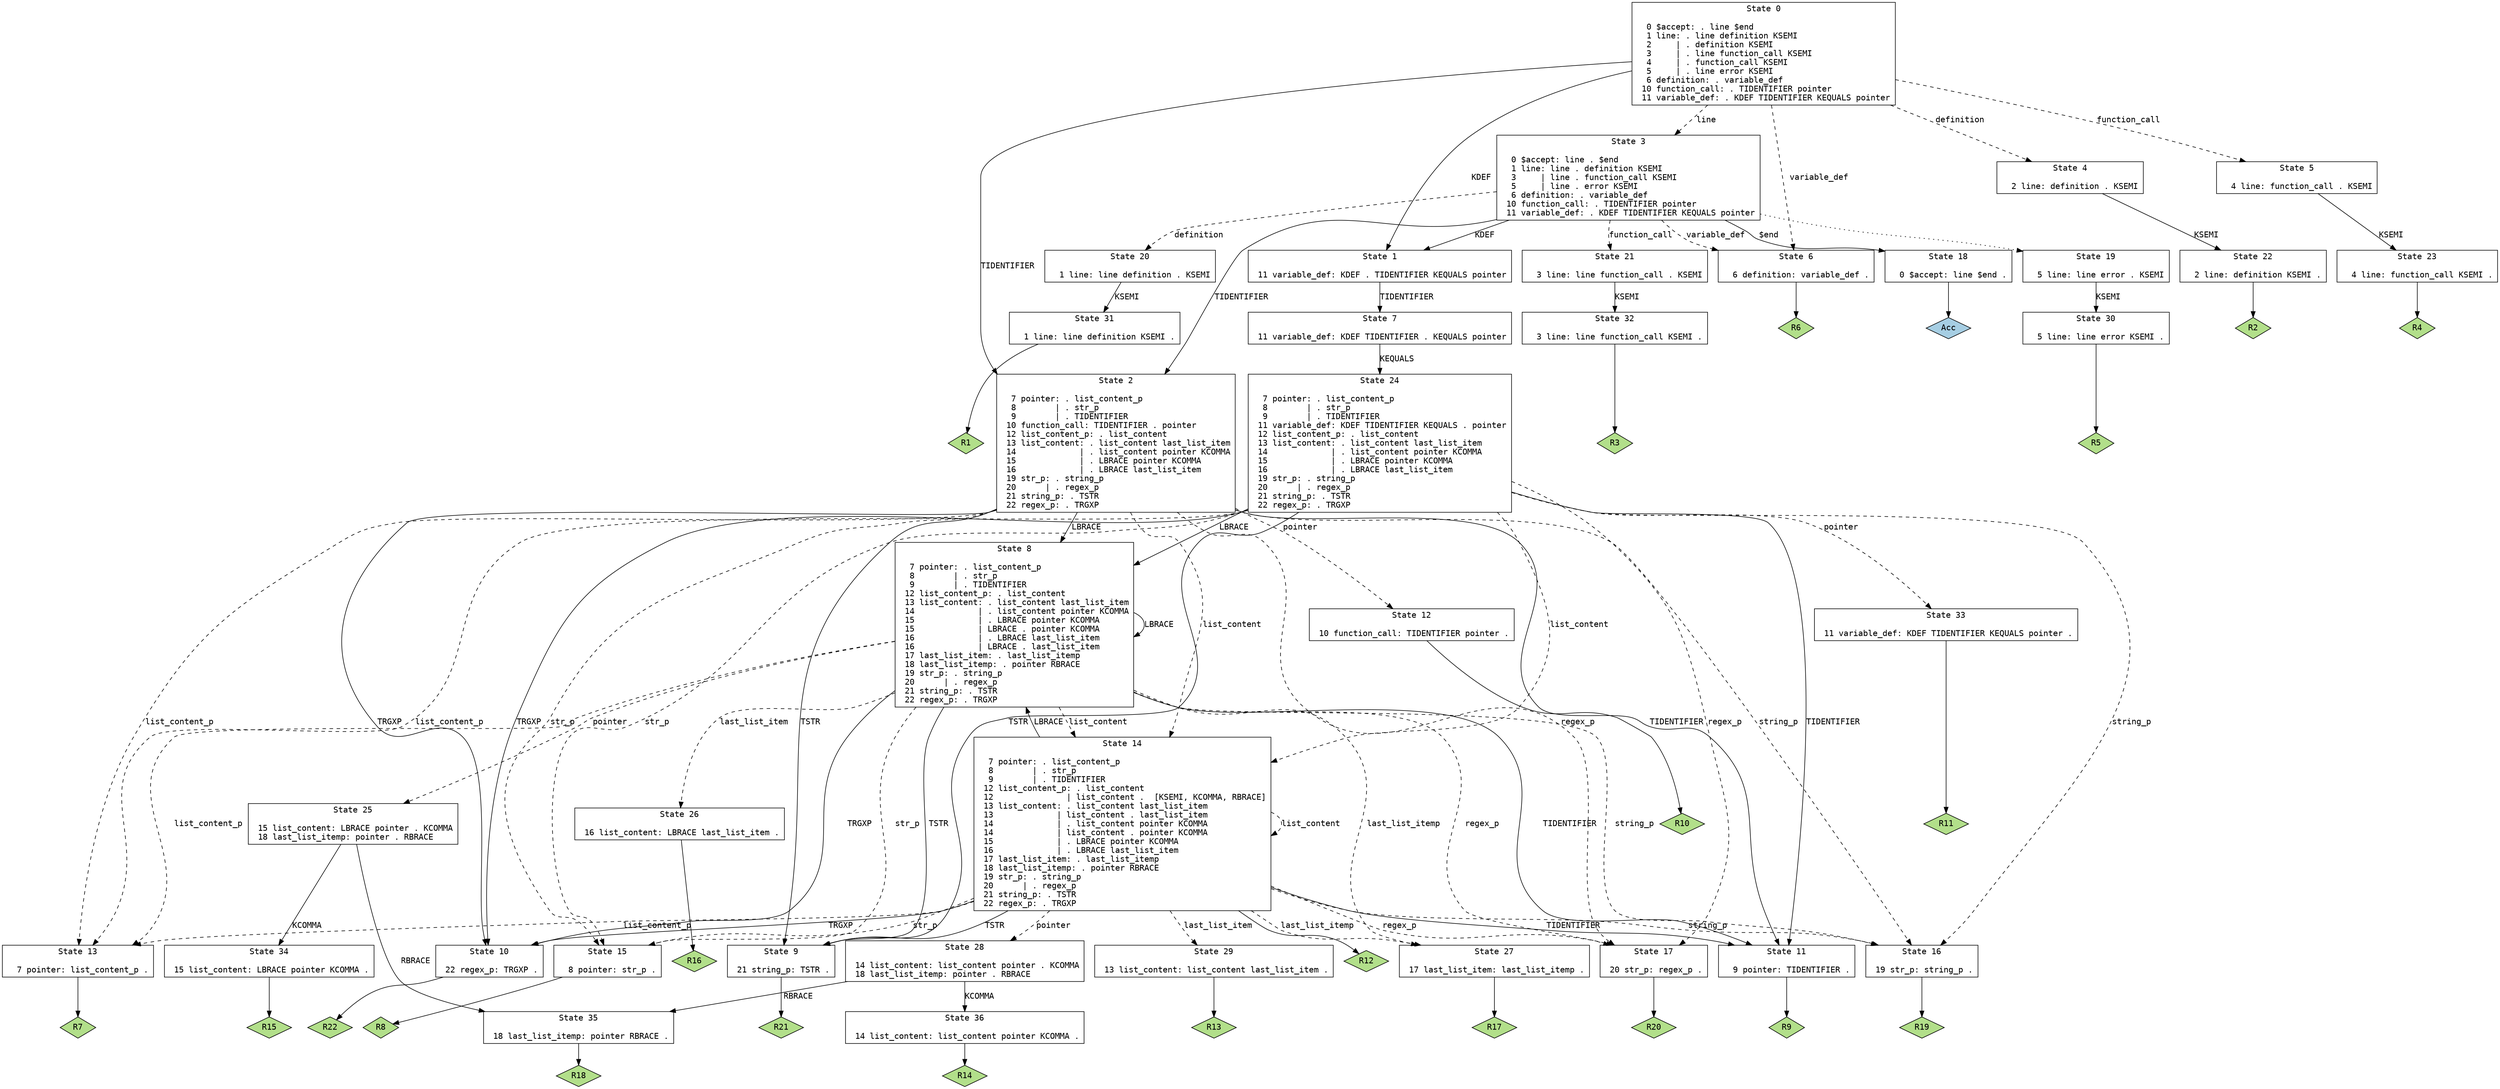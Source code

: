 // Generated by GNU Bison 3.0.4.
// Report bugs to <bug-bison@gnu.org>.
// Home page: <http://www.gnu.org/software/bison/>.

digraph "parser.y"
{
  node [fontname = courier, shape = box, colorscheme = paired6]
  edge [fontname = courier]

  0 [label="State 0\n\l  0 $accept: . line $end\l  1 line: . line definition KSEMI\l  2     | . definition KSEMI\l  3     | . line function_call KSEMI\l  4     | . function_call KSEMI\l  5     | . line error KSEMI\l  6 definition: . variable_def\l 10 function_call: . TIDENTIFIER pointer\l 11 variable_def: . KDEF TIDENTIFIER KEQUALS pointer\l"]
  0 -> 1 [style=solid label="KDEF"]
  0 -> 2 [style=solid label="TIDENTIFIER"]
  0 -> 3 [style=dashed label="line"]
  0 -> 4 [style=dashed label="definition"]
  0 -> 5 [style=dashed label="function_call"]
  0 -> 6 [style=dashed label="variable_def"]
  1 [label="State 1\n\l 11 variable_def: KDEF . TIDENTIFIER KEQUALS pointer\l"]
  1 -> 7 [style=solid label="TIDENTIFIER"]
  2 [label="State 2\n\l  7 pointer: . list_content_p\l  8        | . str_p\l  9        | . TIDENTIFIER\l 10 function_call: TIDENTIFIER . pointer\l 12 list_content_p: . list_content\l 13 list_content: . list_content last_list_item\l 14             | . list_content pointer KCOMMA\l 15             | . LBRACE pointer KCOMMA\l 16             | . LBRACE last_list_item\l 19 str_p: . string_p\l 20      | . regex_p\l 21 string_p: . TSTR\l 22 regex_p: . TRGXP\l"]
  2 -> 8 [style=solid label="LBRACE"]
  2 -> 9 [style=solid label="TSTR"]
  2 -> 10 [style=solid label="TRGXP"]
  2 -> 11 [style=solid label="TIDENTIFIER"]
  2 -> 12 [style=dashed label="pointer"]
  2 -> 13 [style=dashed label="list_content_p"]
  2 -> 14 [style=dashed label="list_content"]
  2 -> 15 [style=dashed label="str_p"]
  2 -> 16 [style=dashed label="string_p"]
  2 -> 17 [style=dashed label="regex_p"]
  3 [label="State 3\n\l  0 $accept: line . $end\l  1 line: line . definition KSEMI\l  3     | line . function_call KSEMI\l  5     | line . error KSEMI\l  6 definition: . variable_def\l 10 function_call: . TIDENTIFIER pointer\l 11 variable_def: . KDEF TIDENTIFIER KEQUALS pointer\l"]
  3 -> 18 [style=solid label="$end"]
  3 -> 19 [style=dotted]
  3 -> 1 [style=solid label="KDEF"]
  3 -> 2 [style=solid label="TIDENTIFIER"]
  3 -> 20 [style=dashed label="definition"]
  3 -> 21 [style=dashed label="function_call"]
  3 -> 6 [style=dashed label="variable_def"]
  4 [label="State 4\n\l  2 line: definition . KSEMI\l"]
  4 -> 22 [style=solid label="KSEMI"]
  5 [label="State 5\n\l  4 line: function_call . KSEMI\l"]
  5 -> 23 [style=solid label="KSEMI"]
  6 [label="State 6\n\l  6 definition: variable_def .\l"]
  6 -> "6R6" [style=solid]
 "6R6" [label="R6", fillcolor=3, shape=diamond, style=filled]
  7 [label="State 7\n\l 11 variable_def: KDEF TIDENTIFIER . KEQUALS pointer\l"]
  7 -> 24 [style=solid label="KEQUALS"]
  8 [label="State 8\n\l  7 pointer: . list_content_p\l  8        | . str_p\l  9        | . TIDENTIFIER\l 12 list_content_p: . list_content\l 13 list_content: . list_content last_list_item\l 14             | . list_content pointer KCOMMA\l 15             | . LBRACE pointer KCOMMA\l 15             | LBRACE . pointer KCOMMA\l 16             | . LBRACE last_list_item\l 16             | LBRACE . last_list_item\l 17 last_list_item: . last_list_itemp\l 18 last_list_itemp: . pointer RBRACE\l 19 str_p: . string_p\l 20      | . regex_p\l 21 string_p: . TSTR\l 22 regex_p: . TRGXP\l"]
  8 -> 8 [style=solid label="LBRACE"]
  8 -> 9 [style=solid label="TSTR"]
  8 -> 10 [style=solid label="TRGXP"]
  8 -> 11 [style=solid label="TIDENTIFIER"]
  8 -> 25 [style=dashed label="pointer"]
  8 -> 13 [style=dashed label="list_content_p"]
  8 -> 14 [style=dashed label="list_content"]
  8 -> 26 [style=dashed label="last_list_item"]
  8 -> 27 [style=dashed label="last_list_itemp"]
  8 -> 15 [style=dashed label="str_p"]
  8 -> 16 [style=dashed label="string_p"]
  8 -> 17 [style=dashed label="regex_p"]
  9 [label="State 9\n\l 21 string_p: TSTR .\l"]
  9 -> "9R21" [style=solid]
 "9R21" [label="R21", fillcolor=3, shape=diamond, style=filled]
  10 [label="State 10\n\l 22 regex_p: TRGXP .\l"]
  10 -> "10R22" [style=solid]
 "10R22" [label="R22", fillcolor=3, shape=diamond, style=filled]
  11 [label="State 11\n\l  9 pointer: TIDENTIFIER .\l"]
  11 -> "11R9" [style=solid]
 "11R9" [label="R9", fillcolor=3, shape=diamond, style=filled]
  12 [label="State 12\n\l 10 function_call: TIDENTIFIER pointer .\l"]
  12 -> "12R10" [style=solid]
 "12R10" [label="R10", fillcolor=3, shape=diamond, style=filled]
  13 [label="State 13\n\l  7 pointer: list_content_p .\l"]
  13 -> "13R7" [style=solid]
 "13R7" [label="R7", fillcolor=3, shape=diamond, style=filled]
  14 [label="State 14\n\l  7 pointer: . list_content_p\l  8        | . str_p\l  9        | . TIDENTIFIER\l 12 list_content_p: . list_content\l 12               | list_content .  [KSEMI, KCOMMA, RBRACE]\l 13 list_content: . list_content last_list_item\l 13             | list_content . last_list_item\l 14             | . list_content pointer KCOMMA\l 14             | list_content . pointer KCOMMA\l 15             | . LBRACE pointer KCOMMA\l 16             | . LBRACE last_list_item\l 17 last_list_item: . last_list_itemp\l 18 last_list_itemp: . pointer RBRACE\l 19 str_p: . string_p\l 20      | . regex_p\l 21 string_p: . TSTR\l 22 regex_p: . TRGXP\l"]
  14 -> 8 [style=solid label="LBRACE"]
  14 -> 9 [style=solid label="TSTR"]
  14 -> 10 [style=solid label="TRGXP"]
  14 -> 11 [style=solid label="TIDENTIFIER"]
  14 -> 28 [style=dashed label="pointer"]
  14 -> 13 [style=dashed label="list_content_p"]
  14 -> 14 [style=dashed label="list_content"]
  14 -> 29 [style=dashed label="last_list_item"]
  14 -> 27 [style=dashed label="last_list_itemp"]
  14 -> 15 [style=dashed label="str_p"]
  14 -> 16 [style=dashed label="string_p"]
  14 -> 17 [style=dashed label="regex_p"]
  14 -> "14R12" [style=solid]
 "14R12" [label="R12", fillcolor=3, shape=diamond, style=filled]
  15 [label="State 15\n\l  8 pointer: str_p .\l"]
  15 -> "15R8" [style=solid]
 "15R8" [label="R8", fillcolor=3, shape=diamond, style=filled]
  16 [label="State 16\n\l 19 str_p: string_p .\l"]
  16 -> "16R19" [style=solid]
 "16R19" [label="R19", fillcolor=3, shape=diamond, style=filled]
  17 [label="State 17\n\l 20 str_p: regex_p .\l"]
  17 -> "17R20" [style=solid]
 "17R20" [label="R20", fillcolor=3, shape=diamond, style=filled]
  18 [label="State 18\n\l  0 $accept: line $end .\l"]
  18 -> "18R0" [style=solid]
 "18R0" [label="Acc", fillcolor=1, shape=diamond, style=filled]
  19 [label="State 19\n\l  5 line: line error . KSEMI\l"]
  19 -> 30 [style=solid label="KSEMI"]
  20 [label="State 20\n\l  1 line: line definition . KSEMI\l"]
  20 -> 31 [style=solid label="KSEMI"]
  21 [label="State 21\n\l  3 line: line function_call . KSEMI\l"]
  21 -> 32 [style=solid label="KSEMI"]
  22 [label="State 22\n\l  2 line: definition KSEMI .\l"]
  22 -> "22R2" [style=solid]
 "22R2" [label="R2", fillcolor=3, shape=diamond, style=filled]
  23 [label="State 23\n\l  4 line: function_call KSEMI .\l"]
  23 -> "23R4" [style=solid]
 "23R4" [label="R4", fillcolor=3, shape=diamond, style=filled]
  24 [label="State 24\n\l  7 pointer: . list_content_p\l  8        | . str_p\l  9        | . TIDENTIFIER\l 11 variable_def: KDEF TIDENTIFIER KEQUALS . pointer\l 12 list_content_p: . list_content\l 13 list_content: . list_content last_list_item\l 14             | . list_content pointer KCOMMA\l 15             | . LBRACE pointer KCOMMA\l 16             | . LBRACE last_list_item\l 19 str_p: . string_p\l 20      | . regex_p\l 21 string_p: . TSTR\l 22 regex_p: . TRGXP\l"]
  24 -> 8 [style=solid label="LBRACE"]
  24 -> 9 [style=solid label="TSTR"]
  24 -> 10 [style=solid label="TRGXP"]
  24 -> 11 [style=solid label="TIDENTIFIER"]
  24 -> 33 [style=dashed label="pointer"]
  24 -> 13 [style=dashed label="list_content_p"]
  24 -> 14 [style=dashed label="list_content"]
  24 -> 15 [style=dashed label="str_p"]
  24 -> 16 [style=dashed label="string_p"]
  24 -> 17 [style=dashed label="regex_p"]
  25 [label="State 25\n\l 15 list_content: LBRACE pointer . KCOMMA\l 18 last_list_itemp: pointer . RBRACE\l"]
  25 -> 34 [style=solid label="KCOMMA"]
  25 -> 35 [style=solid label="RBRACE"]
  26 [label="State 26\n\l 16 list_content: LBRACE last_list_item .\l"]
  26 -> "26R16" [style=solid]
 "26R16" [label="R16", fillcolor=3, shape=diamond, style=filled]
  27 [label="State 27\n\l 17 last_list_item: last_list_itemp .\l"]
  27 -> "27R17" [style=solid]
 "27R17" [label="R17", fillcolor=3, shape=diamond, style=filled]
  28 [label="State 28\n\l 14 list_content: list_content pointer . KCOMMA\l 18 last_list_itemp: pointer . RBRACE\l"]
  28 -> 36 [style=solid label="KCOMMA"]
  28 -> 35 [style=solid label="RBRACE"]
  29 [label="State 29\n\l 13 list_content: list_content last_list_item .\l"]
  29 -> "29R13" [style=solid]
 "29R13" [label="R13", fillcolor=3, shape=diamond, style=filled]
  30 [label="State 30\n\l  5 line: line error KSEMI .\l"]
  30 -> "30R5" [style=solid]
 "30R5" [label="R5", fillcolor=3, shape=diamond, style=filled]
  31 [label="State 31\n\l  1 line: line definition KSEMI .\l"]
  31 -> "31R1" [style=solid]
 "31R1" [label="R1", fillcolor=3, shape=diamond, style=filled]
  32 [label="State 32\n\l  3 line: line function_call KSEMI .\l"]
  32 -> "32R3" [style=solid]
 "32R3" [label="R3", fillcolor=3, shape=diamond, style=filled]
  33 [label="State 33\n\l 11 variable_def: KDEF TIDENTIFIER KEQUALS pointer .\l"]
  33 -> "33R11" [style=solid]
 "33R11" [label="R11", fillcolor=3, shape=diamond, style=filled]
  34 [label="State 34\n\l 15 list_content: LBRACE pointer KCOMMA .\l"]
  34 -> "34R15" [style=solid]
 "34R15" [label="R15", fillcolor=3, shape=diamond, style=filled]
  35 [label="State 35\n\l 18 last_list_itemp: pointer RBRACE .\l"]
  35 -> "35R18" [style=solid]
 "35R18" [label="R18", fillcolor=3, shape=diamond, style=filled]
  36 [label="State 36\n\l 14 list_content: list_content pointer KCOMMA .\l"]
  36 -> "36R14" [style=solid]
 "36R14" [label="R14", fillcolor=3, shape=diamond, style=filled]
}
